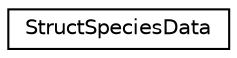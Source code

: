 digraph "Graphical Class Hierarchy"
{
 // LATEX_PDF_SIZE
  edge [fontname="Helvetica",fontsize="10",labelfontname="Helvetica",labelfontsize="10"];
  node [fontname="Helvetica",fontsize="10",shape=record];
  rankdir="LR";
  Node0 [label="StructSpeciesData",height=0.2,width=0.4,color="black", fillcolor="white", style="filled",URL="$struct_struct_species_data.html",tooltip="Species data."];
}
